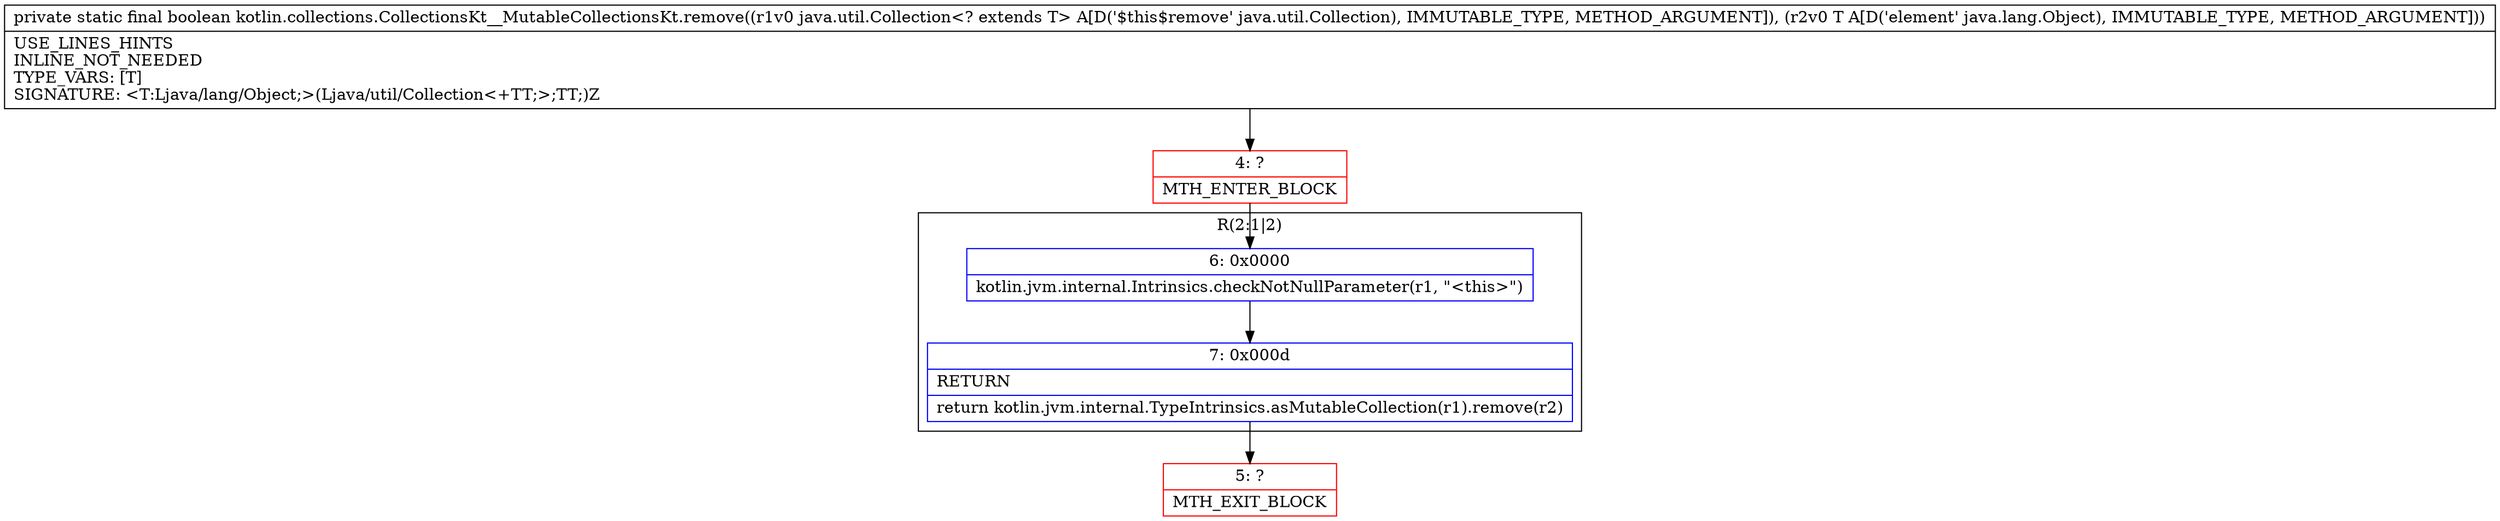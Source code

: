 digraph "CFG forkotlin.collections.CollectionsKt__MutableCollectionsKt.remove(Ljava\/util\/Collection;Ljava\/lang\/Object;)Z" {
subgraph cluster_Region_1379309795 {
label = "R(2:1|2)";
node [shape=record,color=blue];
Node_6 [shape=record,label="{6\:\ 0x0000|kotlin.jvm.internal.Intrinsics.checkNotNullParameter(r1, \"\<this\>\")\l}"];
Node_7 [shape=record,label="{7\:\ 0x000d|RETURN\l|return kotlin.jvm.internal.TypeIntrinsics.asMutableCollection(r1).remove(r2)\l}"];
}
Node_4 [shape=record,color=red,label="{4\:\ ?|MTH_ENTER_BLOCK\l}"];
Node_5 [shape=record,color=red,label="{5\:\ ?|MTH_EXIT_BLOCK\l}"];
MethodNode[shape=record,label="{private static final boolean kotlin.collections.CollectionsKt__MutableCollectionsKt.remove((r1v0 java.util.Collection\<? extends T\> A[D('$this$remove' java.util.Collection), IMMUTABLE_TYPE, METHOD_ARGUMENT]), (r2v0 T A[D('element' java.lang.Object), IMMUTABLE_TYPE, METHOD_ARGUMENT]))  | USE_LINES_HINTS\lINLINE_NOT_NEEDED\lTYPE_VARS: [T]\lSIGNATURE: \<T:Ljava\/lang\/Object;\>(Ljava\/util\/Collection\<+TT;\>;TT;)Z\l}"];
MethodNode -> Node_4;Node_6 -> Node_7;
Node_7 -> Node_5;
Node_4 -> Node_6;
}

